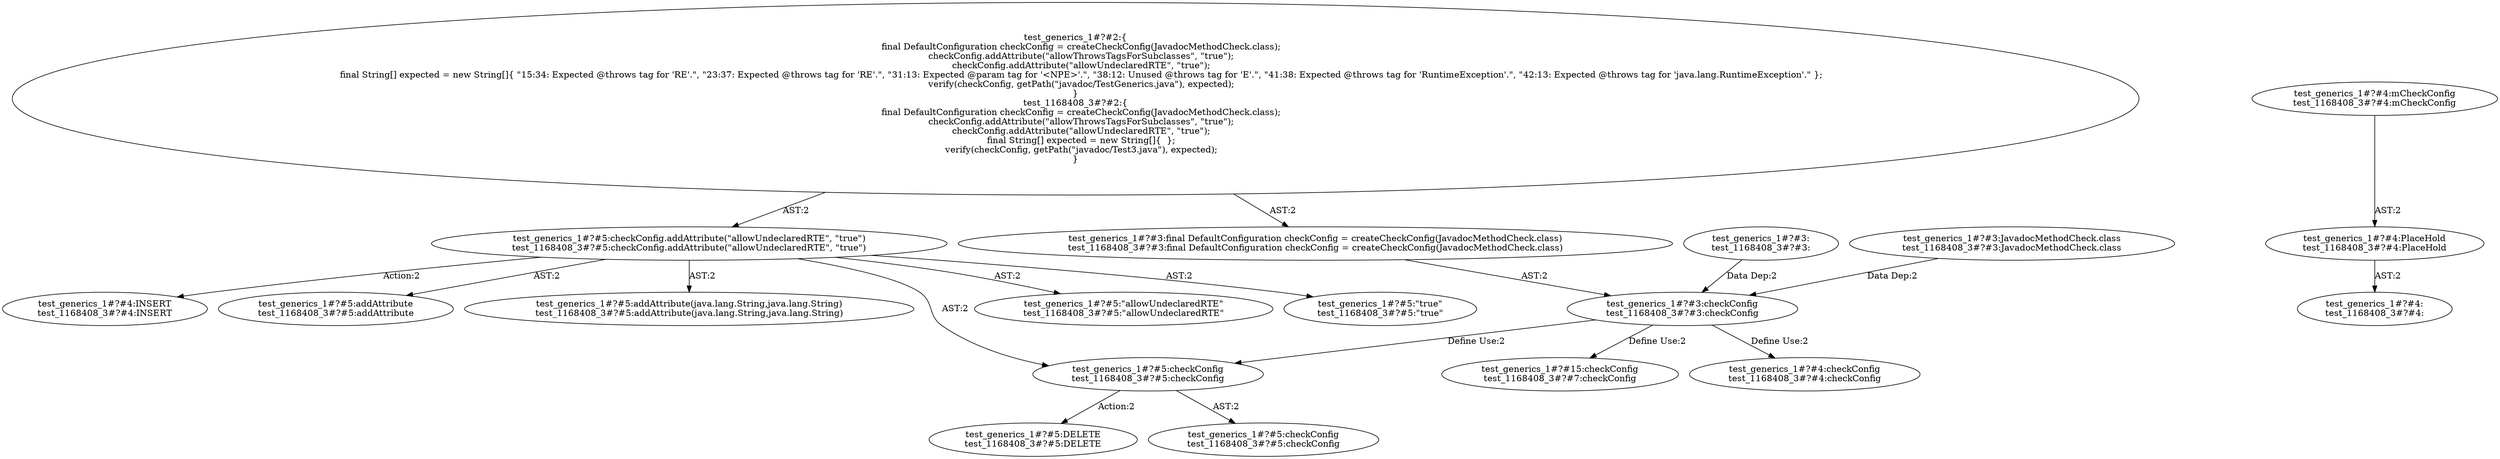 digraph "Pattern" {
0 [label="test_generics_1#?#5:DELETE
test_1168408_3#?#5:DELETE" shape=ellipse]
1 [label="test_generics_1#?#5:checkConfig
test_1168408_3#?#5:checkConfig" shape=ellipse]
2 [label="test_generics_1#?#3:checkConfig
test_1168408_3#?#3:checkConfig" shape=ellipse]
3 [label="test_generics_1#?#3:final DefaultConfiguration checkConfig = createCheckConfig(JavadocMethodCheck.class)
test_1168408_3#?#3:final DefaultConfiguration checkConfig = createCheckConfig(JavadocMethodCheck.class)" shape=ellipse]
4 [label="test_generics_1#?#3:
test_1168408_3#?#3:" shape=ellipse]
5 [label="test_generics_1#?#3:JavadocMethodCheck.class
test_1168408_3#?#3:JavadocMethodCheck.class" shape=ellipse]
6 [label="test_generics_1#?#4:checkConfig
test_1168408_3#?#4:checkConfig" shape=ellipse]
7 [label="test_generics_1#?#15:checkConfig
test_1168408_3#?#7:checkConfig" shape=ellipse]
8 [label="test_generics_1#?#5:checkConfig.addAttribute(\"allowUndeclaredRTE\", \"true\")
test_1168408_3#?#5:checkConfig.addAttribute(\"allowUndeclaredRTE\", \"true\")" shape=ellipse]
9 [label="test_generics_1#?#2:\{
    final DefaultConfiguration checkConfig = createCheckConfig(JavadocMethodCheck.class);
    checkConfig.addAttribute(\"allowThrowsTagsForSubclasses\", \"true\");
    checkConfig.addAttribute(\"allowUndeclaredRTE\", \"true\");
    final String[] expected = new String[]\{ \"15:34: Expected @throws tag for 'RE'.\", \"23:37: Expected @throws tag for 'RE'.\", \"31:13: Expected @param tag for '<NPE>'.\", \"38:12: Unused @throws tag for 'E'.\", \"41:38: Expected @throws tag for 'RuntimeException'.\", \"42:13: Expected @throws tag for 'java.lang.RuntimeException'.\" \};
    verify(checkConfig, getPath(\"javadoc/TestGenerics.java\"), expected);
\}
test_1168408_3#?#2:\{
    final DefaultConfiguration checkConfig = createCheckConfig(JavadocMethodCheck.class);
    checkConfig.addAttribute(\"allowThrowsTagsForSubclasses\", \"true\");
    checkConfig.addAttribute(\"allowUndeclaredRTE\", \"true\");
    final String[] expected = new String[]\{  \};
    verify(checkConfig, getPath(\"javadoc/Test3.java\"), expected);
\}" shape=ellipse]
10 [label="test_generics_1#?#5:addAttribute
test_1168408_3#?#5:addAttribute" shape=ellipse]
11 [label="test_generics_1#?#5:addAttribute(java.lang.String,java.lang.String)
test_1168408_3#?#5:addAttribute(java.lang.String,java.lang.String)" shape=ellipse]
12 [label="test_generics_1#?#5:\"allowUndeclaredRTE\"
test_1168408_3#?#5:\"allowUndeclaredRTE\"" shape=ellipse]
13 [label="test_generics_1#?#5:\"true\"
test_1168408_3#?#5:\"true\"" shape=ellipse]
14 [label="test_generics_1#?#4:INSERT
test_1168408_3#?#4:INSERT" shape=ellipse]
15 [label="test_generics_1#?#4:mCheckConfig
test_1168408_3#?#4:mCheckConfig" shape=ellipse]
16 [label="test_generics_1#?#4:PlaceHold
test_1168408_3#?#4:PlaceHold" shape=ellipse]
17 [label="test_generics_1#?#4:
test_1168408_3#?#4:" shape=ellipse]
18 [label="test_generics_1#?#5:checkConfig
test_1168408_3#?#5:checkConfig" shape=ellipse]
1 -> 0 [label="Action:2"];
1 -> 18 [label="AST:2"];
2 -> 1 [label="Define Use:2"];
2 -> 6 [label="Define Use:2"];
2 -> 7 [label="Define Use:2"];
3 -> 2 [label="AST:2"];
4 -> 2 [label="Data Dep:2"];
5 -> 2 [label="Data Dep:2"];
8 -> 1 [label="AST:2"];
8 -> 10 [label="AST:2"];
8 -> 11 [label="AST:2"];
8 -> 12 [label="AST:2"];
8 -> 13 [label="AST:2"];
8 -> 14 [label="Action:2"];
9 -> 3 [label="AST:2"];
9 -> 8 [label="AST:2"];
15 -> 16 [label="AST:2"];
16 -> 17 [label="AST:2"];
}